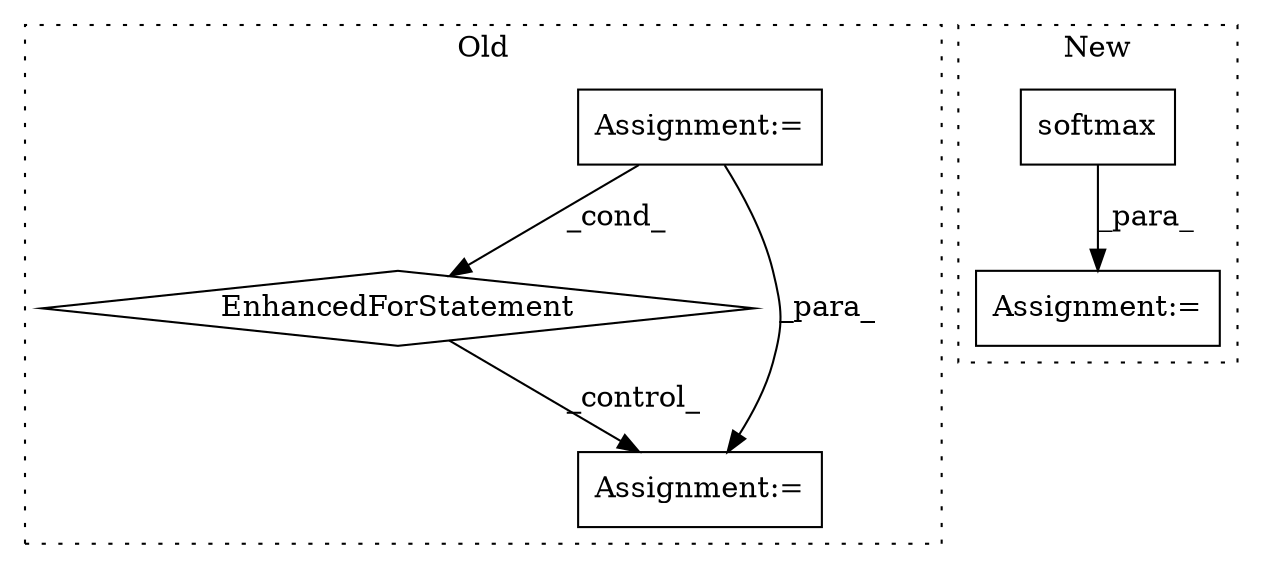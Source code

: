 digraph G {
subgraph cluster0 {
1 [label="EnhancedForStatement" a="70" s="1823,1925" l="73,2" shape="diamond"];
4 [label="Assignment:=" a="7" s="1823,1925" l="73,2" shape="box"];
5 [label="Assignment:=" a="7" s="1943" l="1" shape="box"];
label = "Old";
style="dotted";
}
subgraph cluster1 {
2 [label="softmax" a="32" s="5259,5268" l="8,1" shape="box"];
3 [label="Assignment:=" a="7" s="5304" l="1" shape="box"];
label = "New";
style="dotted";
}
1 -> 5 [label="_control_"];
2 -> 3 [label="_para_"];
4 -> 5 [label="_para_"];
4 -> 1 [label="_cond_"];
}